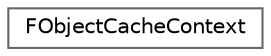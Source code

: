 digraph "Graphical Class Hierarchy"
{
 // INTERACTIVE_SVG=YES
 // LATEX_PDF_SIZE
  bgcolor="transparent";
  edge [fontname=Helvetica,fontsize=10,labelfontname=Helvetica,labelfontsize=10];
  node [fontname=Helvetica,fontsize=10,shape=box,height=0.2,width=0.4];
  rankdir="LR";
  Node0 [id="Node000000",label="FObjectCacheContext",height=0.2,width=0.4,color="grey40", fillcolor="white", style="filled",URL="$d9/deb/classFObjectCacheContext.html",tooltip="Context containing a lazy initialized ObjectIterator cache along with some useful reverse lookup tabl..."];
}

